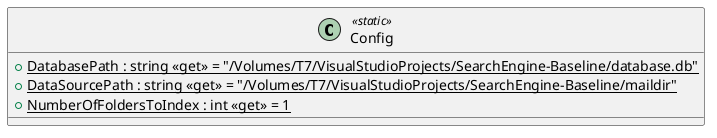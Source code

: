 @startuml
class Config <<static>> {
    + {static} DatabasePath : string <<get>> = "/Volumes/T7/VisualStudioProjects/SearchEngine-Baseline/database.db"
    + {static} DataSourcePath : string <<get>> = "/Volumes/T7/VisualStudioProjects/SearchEngine-Baseline/maildir"
    + {static} NumberOfFoldersToIndex : int <<get>> = 1
}
@enduml
